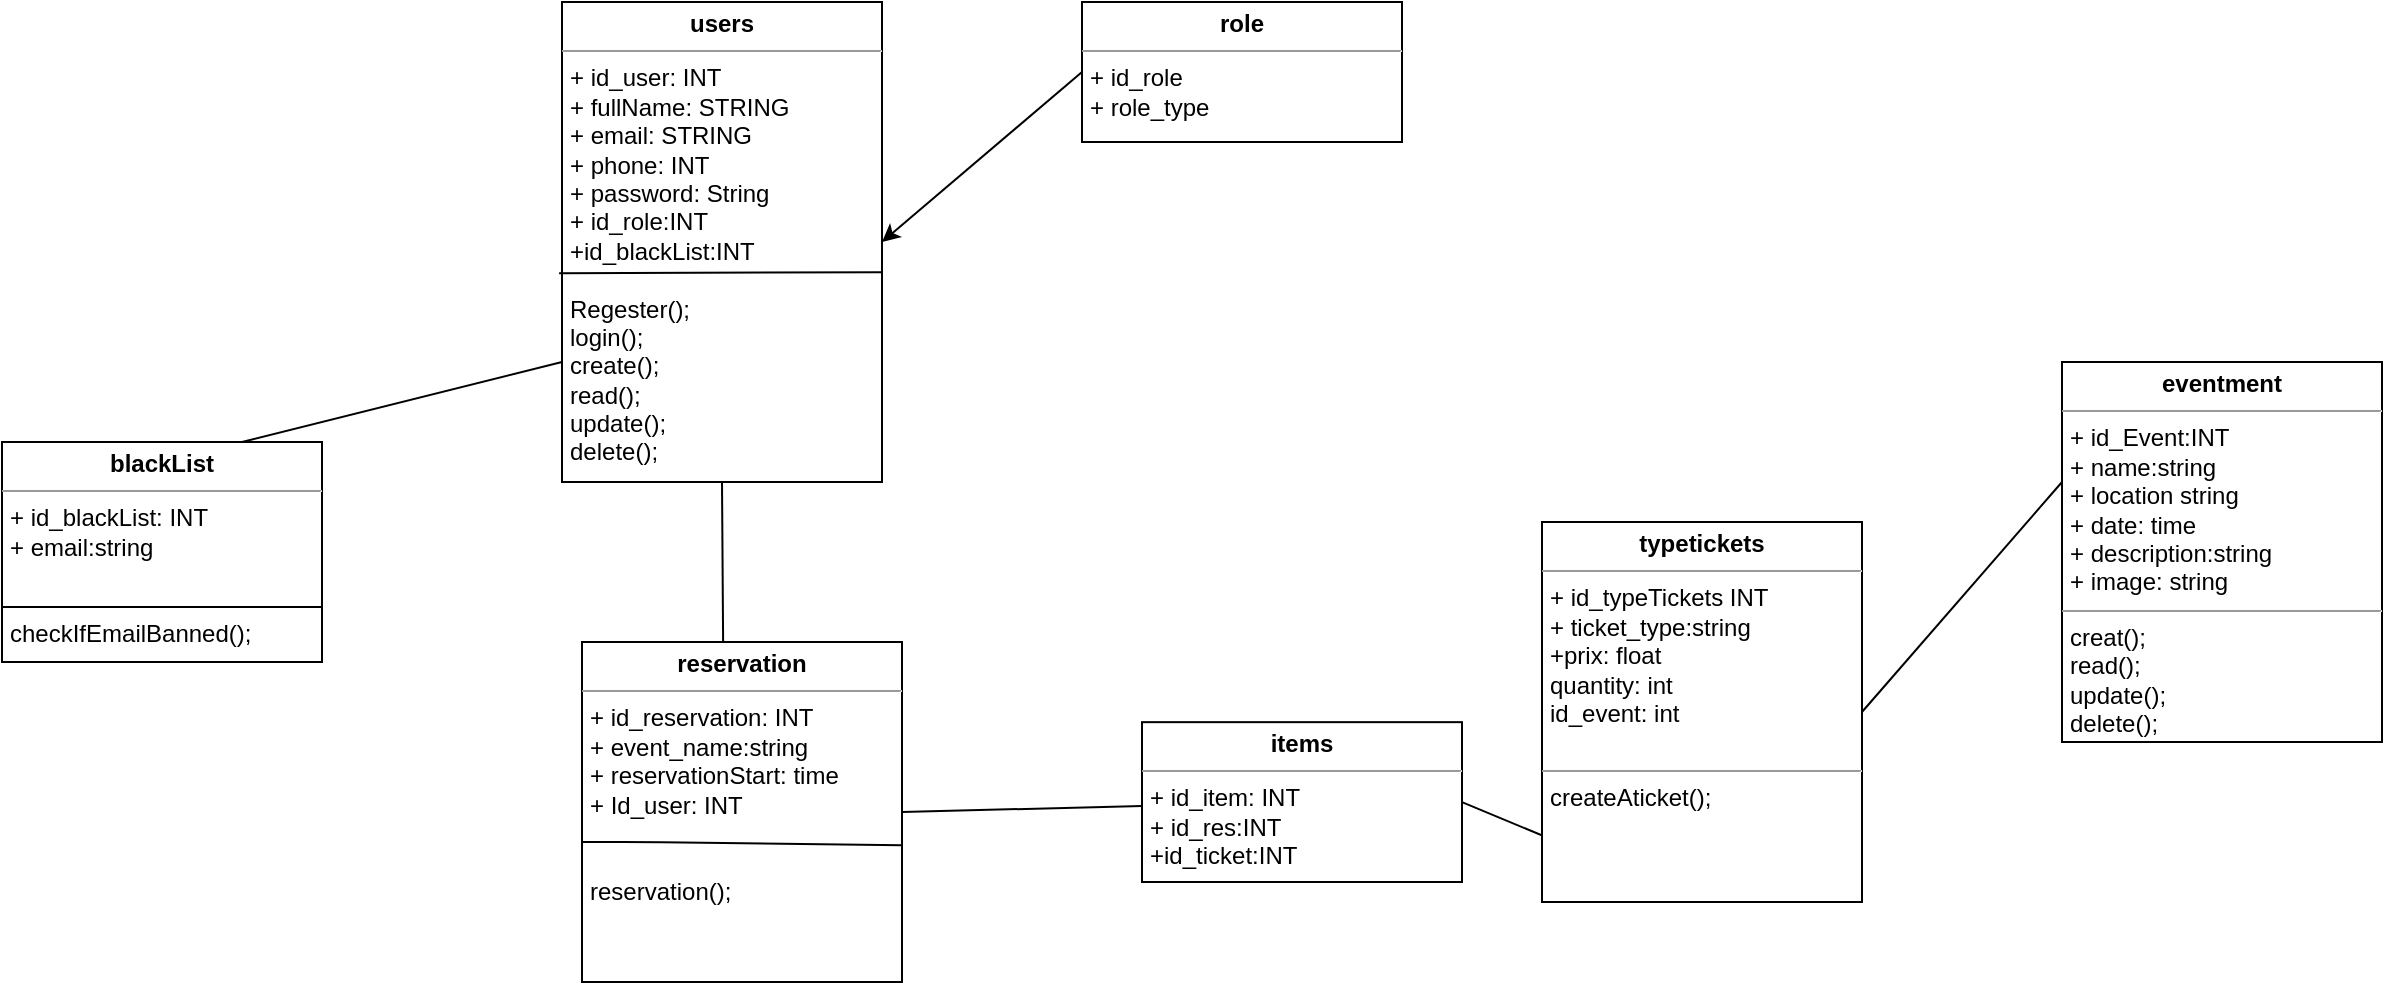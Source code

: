 <mxfile>
    <diagram id="scJ0kRuwYuGj-T5t18ow" name="Page-1">
        <mxGraphModel dx="684" dy="229" grid="1" gridSize="10" guides="1" tooltips="1" connect="1" arrows="1" fold="1" page="0" pageScale="1" pageWidth="850" pageHeight="1100" math="0" shadow="0">
            <root>
                <mxCell id="0"/>
                <mxCell id="1" parent="0"/>
                <mxCell id="4" style="edgeStyle=none;html=1;exitX=0;exitY=0.5;exitDx=0;exitDy=0;entryX=1;entryY=0.5;entryDx=0;entryDy=0;" edge="1" parent="1" source="2" target="3">
                    <mxGeometry relative="1" as="geometry"/>
                </mxCell>
                <mxCell id="2" value="&lt;p style=&quot;margin:0px;margin-top:4px;text-align:center;&quot;&gt;&lt;b&gt;role&lt;/b&gt;&lt;/p&gt;&lt;hr size=&quot;1&quot;&gt;&lt;p style=&quot;margin:0px;margin-left:4px;&quot;&gt;+ id_role&lt;/p&gt;&lt;p style=&quot;margin:0px;margin-left:4px;&quot;&gt;+ role_type&lt;/p&gt;&lt;p style=&quot;margin:0px;margin-left:4px;&quot;&gt;&lt;br&gt;&lt;/p&gt;" style="verticalAlign=top;align=left;overflow=fill;fontSize=12;fontFamily=Helvetica;html=1;" vertex="1" parent="1">
                    <mxGeometry x="500" y="140" width="160" height="70" as="geometry"/>
                </mxCell>
                <mxCell id="10" style="edgeStyle=none;html=1;exitX=0;exitY=0.75;exitDx=0;exitDy=0;entryX=0.75;entryY=0;entryDx=0;entryDy=0;endArrow=none;endFill=0;" edge="1" parent="1" source="3" target="9">
                    <mxGeometry relative="1" as="geometry"/>
                </mxCell>
                <mxCell id="13" style="edgeStyle=none;html=1;exitX=0.5;exitY=1;exitDx=0;exitDy=0;entryX=0.441;entryY=0.002;entryDx=0;entryDy=0;entryPerimeter=0;endArrow=none;endFill=0;" edge="1" parent="1" source="3" target="11">
                    <mxGeometry relative="1" as="geometry"/>
                </mxCell>
                <mxCell id="3" value="&lt;p style=&quot;margin:0px;margin-top:4px;text-align:center;&quot;&gt;&lt;b&gt;users&lt;/b&gt;&lt;/p&gt;&lt;hr size=&quot;1&quot;&gt;&lt;p style=&quot;margin:0px;margin-left:4px;&quot;&gt;+ id_user: INT&lt;/p&gt;&lt;p style=&quot;margin:0px;margin-left:4px;&quot;&gt;+ fullName: STRING&lt;/p&gt;&lt;p style=&quot;margin:0px;margin-left:4px;&quot;&gt;+ email: STRING&lt;/p&gt;&lt;p style=&quot;margin:0px;margin-left:4px;&quot;&gt;+ phone: INT&lt;/p&gt;&lt;p style=&quot;margin:0px;margin-left:4px;&quot;&gt;+ password: String&lt;/p&gt;&lt;p style=&quot;margin:0px;margin-left:4px;&quot;&gt;+ id_role:INT&lt;/p&gt;&lt;p style=&quot;margin:0px;margin-left:4px;&quot;&gt;+id_blackList:INT&lt;/p&gt;&lt;p style=&quot;margin:0px;margin-left:4px;&quot;&gt;&lt;br&gt;&lt;/p&gt;&lt;p style=&quot;margin:0px;margin-left:4px;&quot;&gt;Regester();&lt;/p&gt;&lt;p style=&quot;margin:0px;margin-left:4px;&quot;&gt;login();&lt;/p&gt;&lt;p style=&quot;margin:0px;margin-left:4px;&quot;&gt;create();&lt;/p&gt;&lt;p style=&quot;margin:0px;margin-left:4px;&quot;&gt;read();&lt;/p&gt;&lt;p style=&quot;margin:0px;margin-left:4px;&quot;&gt;update();&lt;/p&gt;&lt;p style=&quot;margin:0px;margin-left:4px;&quot;&gt;delete();&lt;/p&gt;" style="verticalAlign=top;align=left;overflow=fill;fontSize=12;fontFamily=Helvetica;html=1;" vertex="1" parent="1">
                    <mxGeometry x="240" y="140" width="160" height="240" as="geometry"/>
                </mxCell>
                <mxCell id="5" style="edgeStyle=none;html=1;exitX=-0.009;exitY=0.565;exitDx=0;exitDy=0;endArrow=none;endFill=0;exitPerimeter=0;entryX=1.001;entryY=0.563;entryDx=0;entryDy=0;entryPerimeter=0;" edge="1" parent="1" source="3" target="3">
                    <mxGeometry relative="1" as="geometry">
                        <mxPoint x="400" y="264" as="targetPoint"/>
                        <Array as="points"/>
                    </mxGeometry>
                </mxCell>
                <mxCell id="9" value="&lt;p style=&quot;margin:0px;margin-top:4px;text-align:center;&quot;&gt;&lt;b&gt;blackList&lt;/b&gt;&lt;/p&gt;&lt;hr size=&quot;1&quot;&gt;&lt;p style=&quot;margin:0px;margin-left:4px;&quot;&gt;+ id_blackList: INT&lt;/p&gt;&lt;p style=&quot;margin:0px;margin-left:4px;&quot;&gt;&lt;span style=&quot;background-color: initial;&quot;&gt;+ email:string&lt;/span&gt;&lt;/p&gt;&lt;p style=&quot;margin:0px;margin-left:4px;&quot;&gt;&lt;br&gt;&lt;/p&gt;&lt;p style=&quot;margin:0px;margin-left:4px;&quot;&gt;&lt;br&gt;&lt;/p&gt;&lt;p style=&quot;margin:0px;margin-left:4px;&quot;&gt;checkIfEmailBanned();&lt;/p&gt;" style="verticalAlign=top;align=left;overflow=fill;fontSize=12;fontFamily=Helvetica;html=1;" vertex="1" parent="1">
                    <mxGeometry x="-40" y="360" width="160" height="110" as="geometry"/>
                </mxCell>
                <mxCell id="15" style="edgeStyle=none;html=1;exitX=1;exitY=0.5;exitDx=0;exitDy=0;endArrow=none;endFill=0;" edge="1" parent="1" source="11" target="16">
                    <mxGeometry relative="1" as="geometry">
                        <mxPoint x="610.0" y="545.077" as="targetPoint"/>
                    </mxGeometry>
                </mxCell>
                <mxCell id="11" value="&lt;p style=&quot;margin:0px;margin-top:4px;text-align:center;&quot;&gt;&lt;b&gt;reservation&lt;/b&gt;&lt;/p&gt;&lt;hr size=&quot;1&quot;&gt;&lt;p style=&quot;margin:0px;margin-left:4px;&quot;&gt;+ id_reservation: INT&lt;/p&gt;&lt;p style=&quot;margin:0px;margin-left:4px;&quot;&gt;&lt;span style=&quot;background-color: initial;&quot;&gt;+ event_name:string&lt;/span&gt;&lt;/p&gt;&lt;p style=&quot;margin:0px;margin-left:4px;&quot;&gt;+ reservationStart: time&lt;/p&gt;&lt;p style=&quot;margin:0px;margin-left:4px;&quot;&gt;+ Id_user: INT&lt;/p&gt;&lt;p style=&quot;margin:0px;margin-left:4px;&quot;&gt;&lt;br&gt;&lt;/p&gt;&lt;p style=&quot;margin:0px;margin-left:4px;&quot;&gt;&lt;br&gt;&lt;/p&gt;&lt;p style=&quot;margin:0px;margin-left:4px;&quot;&gt;reservation();&lt;/p&gt;" style="verticalAlign=top;align=left;overflow=fill;fontSize=12;fontFamily=Helvetica;html=1;" vertex="1" parent="1">
                    <mxGeometry x="250" y="460" width="160" height="170" as="geometry"/>
                </mxCell>
                <mxCell id="12" style="edgeStyle=none;html=1;exitX=0;exitY=0.75;exitDx=0;exitDy=0;entryX=1;entryY=0.75;entryDx=0;entryDy=0;endArrow=none;endFill=0;" edge="1" parent="1" source="9" target="9">
                    <mxGeometry relative="1" as="geometry">
                        <Array as="points"/>
                    </mxGeometry>
                </mxCell>
                <mxCell id="14" style="edgeStyle=none;html=1;entryX=0.999;entryY=0.598;entryDx=0;entryDy=0;endArrow=none;endFill=0;entryPerimeter=0;" edge="1" parent="1" target="11">
                    <mxGeometry relative="1" as="geometry">
                        <mxPoint x="250" y="560" as="sourcePoint"/>
                        <Array as="points">
                            <mxPoint x="280" y="560"/>
                        </Array>
                    </mxGeometry>
                </mxCell>
                <mxCell id="18" style="edgeStyle=none;html=1;exitX=1;exitY=0.5;exitDx=0;exitDy=0;entryX=0.5;entryY=1;entryDx=0;entryDy=0;endArrow=none;endFill=0;" edge="1" parent="1" source="16" target="17">
                    <mxGeometry relative="1" as="geometry"/>
                </mxCell>
                <mxCell id="16" value="&lt;p style=&quot;margin:0px;margin-top:4px;text-align:center;&quot;&gt;&lt;b&gt;items&lt;/b&gt;&lt;/p&gt;&lt;hr size=&quot;1&quot;&gt;&lt;p style=&quot;margin:0px;margin-left:4px;&quot;&gt;+ id_item: INT&lt;/p&gt;&lt;p style=&quot;margin:0px;margin-left:4px;&quot;&gt;+ id_res:INT&lt;/p&gt;&lt;p style=&quot;margin:0px;margin-left:4px;&quot;&gt;+id_ticket:INT&lt;/p&gt;&lt;p style=&quot;margin:0px;margin-left:4px;&quot;&gt;&lt;br&gt;&lt;/p&gt;&lt;hr size=&quot;1&quot;&gt;&lt;p style=&quot;margin:0px;margin-left:4px;&quot;&gt;&lt;br&gt;&lt;/p&gt;" style="verticalAlign=top;align=left;overflow=fill;fontSize=12;fontFamily=Helvetica;html=1;" vertex="1" parent="1">
                    <mxGeometry x="530" y="500.08" width="160" height="79.92" as="geometry"/>
                </mxCell>
                <mxCell id="19" style="edgeStyle=none;html=1;exitX=1;exitY=0.5;exitDx=0;exitDy=0;endArrow=none;endFill=0;" edge="1" parent="1" source="17">
                    <mxGeometry relative="1" as="geometry">
                        <mxPoint x="990" y="380" as="targetPoint"/>
                    </mxGeometry>
                </mxCell>
                <mxCell id="17" value="&lt;p style=&quot;margin:0px;margin-top:4px;text-align:center;&quot;&gt;&lt;b&gt;typetickets&lt;/b&gt;&lt;/p&gt;&lt;hr size=&quot;1&quot;&gt;&lt;p style=&quot;margin:0px;margin-left:4px;&quot;&gt;+ id_typeTickets INT&lt;/p&gt;&lt;p style=&quot;margin:0px;margin-left:4px;&quot;&gt;+ ticket_type:string&lt;/p&gt;&lt;p style=&quot;margin:0px;margin-left:4px;&quot;&gt;+prix: float&lt;/p&gt;&lt;p style=&quot;margin:0px;margin-left:4px;&quot;&gt;quantity: int&lt;/p&gt;&lt;p style=&quot;margin:0px;margin-left:4px;&quot;&gt;id_event: int&lt;/p&gt;&lt;p style=&quot;margin:0px;margin-left:4px;&quot;&gt;&lt;br&gt;&lt;/p&gt;&lt;hr size=&quot;1&quot;&gt;&lt;p style=&quot;margin:0px;margin-left:4px;&quot;&gt;createAticket();&lt;/p&gt;&lt;p style=&quot;margin:0px;margin-left:4px;&quot;&gt;&lt;br&gt;&lt;/p&gt;" style="verticalAlign=top;align=left;overflow=fill;fontSize=12;fontFamily=Helvetica;html=1;" vertex="1" parent="1">
                    <mxGeometry x="730" y="400" width="160" height="190" as="geometry"/>
                </mxCell>
                <mxCell id="20" value="&lt;p style=&quot;margin:0px;margin-top:4px;text-align:center;&quot;&gt;&lt;b&gt;eventment&lt;/b&gt;&lt;/p&gt;&lt;hr size=&quot;1&quot;&gt;&lt;p style=&quot;margin:0px;margin-left:4px;&quot;&gt;+ id_Event:INT&lt;/p&gt;&lt;p style=&quot;margin:0px;margin-left:4px;&quot;&gt;+ name:string&lt;/p&gt;&lt;p style=&quot;margin:0px;margin-left:4px;&quot;&gt;+ location string&lt;/p&gt;&lt;p style=&quot;margin:0px;margin-left:4px;&quot;&gt;+ date: time&lt;/p&gt;&lt;p style=&quot;margin:0px;margin-left:4px;&quot;&gt;+ description:string&lt;/p&gt;&lt;p style=&quot;margin:0px;margin-left:4px;&quot;&gt;+ image: string&lt;/p&gt;&lt;hr size=&quot;1&quot;&gt;&lt;p style=&quot;margin:0px;margin-left:4px;&quot;&gt;creat();&lt;/p&gt;&lt;p style=&quot;margin:0px;margin-left:4px;&quot;&gt;read();&lt;/p&gt;&lt;p style=&quot;margin:0px;margin-left:4px;&quot;&gt;update();&lt;/p&gt;&lt;p style=&quot;margin:0px;margin-left:4px;&quot;&gt;delete();&lt;/p&gt;" style="verticalAlign=top;align=left;overflow=fill;fontSize=12;fontFamily=Helvetica;html=1;" vertex="1" parent="1">
                    <mxGeometry x="990" y="320" width="160" height="190" as="geometry"/>
                </mxCell>
            </root>
        </mxGraphModel>
    </diagram>
</mxfile>